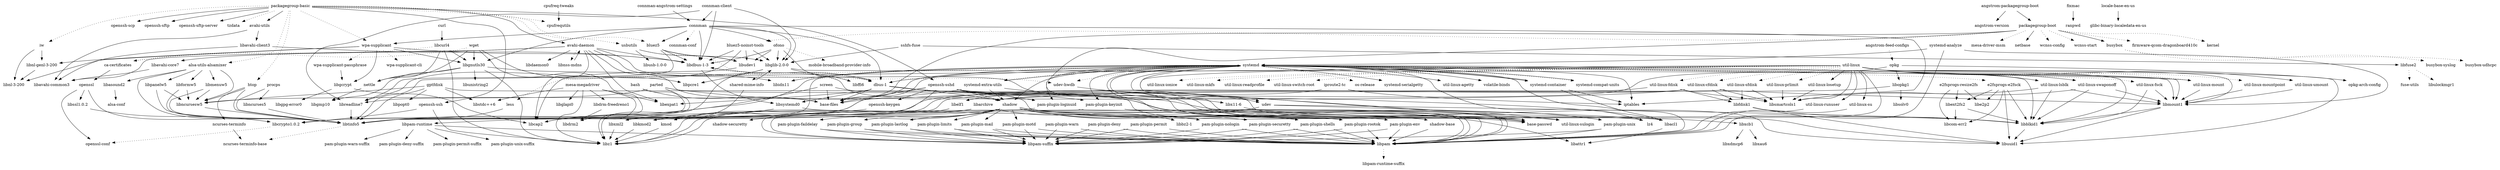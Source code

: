 digraph depends {
    node [shape=plaintext]
"alsa-utils-alsamixer" -> "libasound2"
"alsa-utils-alsamixer" -> "libformw5"
"alsa-utils-alsamixer" -> "libmenuw5"
"alsa-utils-alsamixer" -> "libncursesw5"
"alsa-utils-alsamixer" -> "libpanelw5"
"alsa-utils-alsamixer" -> "libtinfo5"
"angstrom-feed-configs" -> "opkg" [style=dotted]
"angstrom-packagegroup-boot" -> "angstrom-version"
"angstrom-packagegroup-boot" -> "packagegroup-boot"
"avahi-daemon" -> "base-files"
"avahi-daemon" -> "base-passwd"
"avahi-daemon" -> "libavahi-common3"
"avahi-daemon" -> "libavahi-core7"
"avahi-daemon" -> "libcap2"
"avahi-daemon" -> "libdaemon0"
"avahi-daemon" -> "libdbus-1-3"
"avahi-daemon" -> "libexpat1"
"avahi-daemon" -> "libnss-mdns" [style=dotted]
"avahi-daemon" -> "shadow"
"avahi-utils" -> "libavahi-client3"
"avahi-utils" -> "libavahi-common3"
"bash" -> "base-files"
"bash" -> "libtinfo5"
"bluez5" -> "libdbus-1-3"
"bluez5" -> "libglib-2.0-0"
"bluez5" -> "libreadline7"
"bluez5" -> "libudev1"
"bluez5-noinst-tools" -> "libdbus-1-3"
"bluez5-noinst-tools" -> "libglib-2.0-0"
"bluez5-noinst-tools" -> "libreadline7"
"bluez5-noinst-tools" -> "libudev1"
"busybox" -> "busybox-syslog" [style=dotted]
"busybox" -> "busybox-udhcpc" [style=dotted]
"ca-certificates" -> "openssl"
"connman-angstrom-settings" -> "connman"
"connman" -> "bluez5"
"connman-client" -> "connman"
"connman-client" -> "libdbus-1-3"
"connman-client" -> "libglib-2.0-0"
"connman-client" -> "libreadline7"
"connman" -> "connman-conf" [style=dotted]
"connman" -> "dbus-1"
"connman" -> "iptables"
"connman" -> "libdbus-1-3"
"connman" -> "libglib-2.0-0"
"connman" -> "libgnutls30"
"connman" -> "ofono"
"connman" -> "wpa-supplicant"
"cpufreq-tweaks" -> "cpufrequtils"
"curl" -> "libcurl4"
"dbus-1" -> "base-files"
"dbus-1" -> "base-passwd"
"dbus-1" -> "libdbus-1-3"
"dbus-1" -> "libexpat1"
"dbus-1" -> "libsystemd0"
"dbus-1" -> "libx11-6"
"dbus-1" -> "shadow"
"e2fsprogs-e2fsck" -> "libblkid1"
"e2fsprogs-e2fsck" -> "libcom-err2"
"e2fsprogs-e2fsck" -> "libe2p2"
"e2fsprogs-e2fsck" -> "libext2fs2"
"e2fsprogs-e2fsck" -> "libuuid1"
"e2fsprogs-resize2fs" -> "libcom-err2"
"e2fsprogs-resize2fs" -> "libe2p2"
"e2fsprogs-resize2fs" -> "libext2fs2"
"fixmac" -> "ranpwd"
"gptfdisk" -> "libncursesw5"
"gptfdisk" -> "libpopt0"
"gptfdisk" -> "libstdc++6"
"gptfdisk" -> "libtinfo5"
"gptfdisk" -> "libuuid1"
"htop" -> "libncursesw5"
"htop" -> "libtinfo5"
"htop" -> "ncurses-terminfo"
"iproute2-tc" -> "iptables"
"iproute2-tc" -> "libelf1"
"iw" -> "libnl-3-200"
"iw" -> "libnl-genl-3-200"
"kmod" -> "libz1"
"less" -> "libtinfo5"
"libacl1" -> "libattr1"
"libarchive" -> "libbz2-1"
"libarchive" -> "libxml2"
"libarchive" -> "libz1"
"libasound2" -> "alsa-conf"
"libavahi-client3" -> "libavahi-common3"
"libavahi-client3" -> "libdbus-1-3"
"libavahi-core7" -> "libavahi-common3"
"libblkid1" -> "libuuid1"
"libcrypto1.0.2" -> "openssl-conf" [style=dotted]
"libcurl4" -> "ca-certificates" [style=dotted]
"libcurl4" -> "libgnutls30"
"libcurl4" -> "libz1"
"libcurl4" -> "nettle"
"libdbus-1-3" -> "dbus-1" [style=dotted]
"libdbus-1-3" -> "libsystemd0"
"libdrm-freedreno1" -> "libdrm2"
"libelf1" -> "libz1"
"libext2fs2" -> "libblkid1"
"libext2fs2" -> "libcom-err2"
"libfdisk1" -> "libblkid1"
"libfdisk1" -> "libuuid1"
"libformw5" -> "libncursesw5"
"libformw5" -> "libtinfo5"
"libfuse2" -> "fuse-utils" [style=dotted]
"libfuse2" -> "libulockmgr1" [style=dotted]
"libgcrypt" -> "libcap2"
"libgcrypt" -> "libgpg-error0"
"libglib-2.0-0" -> "libffi6"
"libglib-2.0-0" -> "libmount1"
"libglib-2.0-0" -> "libpcre1"
"libglib-2.0-0" -> "libz1"
"libglib-2.0-0" -> "shared-mime-info" [style=dotted]
"libgnutls30" -> "libgmp10"
"libgnutls30" -> "libidn11"
"libgnutls30" -> "libunistring2"
"libgnutls30" -> "libz1"
"libgnutls30" -> "nettle"
"libkmod2" -> "libz1"
"libmenuw5" -> "libncursesw5"
"libmenuw5" -> "libtinfo5"
"libmount1" -> "libblkid1"
"libmount1" -> "libuuid1"
"libncurses5" -> "libtinfo5"
"libncursesw5" -> "libtinfo5"
"libnl-genl-3-200" -> "libnl-3-200"
"libnss-mdns" -> "avahi-daemon"
"libopkg1" -> "libarchive"
"libopkg1" -> "libsolv0"
"libpam" -> "libpam-runtime-suffix" [style=dotted]
"libpam-runtime" -> "libpam-suffix"
"libpam-runtime" -> "pam-plugin-deny-suffix"
"libpam-runtime" -> "pam-plugin-permit-suffix"
"libpam-runtime" -> "pam-plugin-unix-suffix"
"libpam-runtime" -> "pam-plugin-warn-suffix"
"libpanelw5" -> "libncursesw5"
"libpanelw5" -> "libtinfo5"
"libreadline7" -> "libtinfo5"
"libssl1.0.2" -> "libcrypto1.0.2"
"libsystemd0" -> "libcap2"
"libsystemd0" -> "lz4"
"libtinfo5" -> "ncurses-terminfo-base" [style=dotted]
"libudev1" -> "libcap2"
"libx11-6" -> "libxcb1"
"libxcb1" -> "libxau6"
"libxcb1" -> "libxdmcp6"
"libxml2" -> "libz1"
"locale-base-en-us" -> "glibc-binary-localedata-en-us"
"mesa-megadriver" -> "libdrm2"
"mesa-megadriver" -> "libdrm-freedreno1"
"mesa-megadriver" -> "libexpat1"
"mesa-megadriver" -> "libglapi0"
"mesa-megadriver" -> "libstdc++6"
"mesa-megadriver" -> "libz1"
"ncurses-terminfo" -> "ncurses-terminfo-base"
"nettle" -> "libgmp10"
"ofono" -> "dbus-1"
"ofono" -> "libdbus-1-3"
"ofono" -> "libglib-2.0-0"
"ofono" -> "libudev1"
"ofono" -> "mobile-broadband-provider-info" [style=dotted]
"openssh-keygen" -> "libcrypto1.0.2"
"openssh-sshd" -> "base-files"
"openssh-sshd" -> "base-passwd"
"openssh-sshd" -> "libcrypto1.0.2"
"openssh-sshd" -> "libpam"
"openssh-sshd" -> "libz1"
"openssh-sshd" -> "openssh-keygen"
"openssh-sshd" -> "pam-plugin-keyinit"
"openssh-sshd" -> "pam-plugin-loginuid"
"openssh-sshd" -> "shadow"
"openssh-ssh" -> "libcrypto1.0.2"
"openssh-ssh" -> "libz1"
"openssl" -> "libcrypto1.0.2"
"openssl" -> "libssl1.0.2"
"openssl" -> "openssl-conf"
"opkg" -> "libarchive"
"opkg" -> "libopkg1"
"opkg" -> "opkg-arch-config"
"packagegroup-basic" -> "alsa-utils-alsamixer" [style=dotted]
"packagegroup-basic" -> "avahi-daemon"
"packagegroup-basic" -> "avahi-utils"
"packagegroup-basic" -> "bluez5" [style=dotted]
"packagegroup-basic" -> "cpufrequtils" [style=dotted]
"packagegroup-basic" -> "htop" [style=dotted]
"packagegroup-basic" -> "iw" [style=dotted]
"packagegroup-basic" -> "openssh-scp"
"packagegroup-basic" -> "openssh-sftp"
"packagegroup-basic" -> "openssh-sftp-server"
"packagegroup-basic" -> "openssh-ssh"
"packagegroup-basic" -> "openssh-sshd"
"packagegroup-basic" -> "tzdata" [style=dotted]
"packagegroup-basic" -> "usbutils" [style=dotted]
"packagegroup-basic" -> "wpa-supplicant" [style=dotted]
"packagegroup-boot" -> "base-files"
"packagegroup-boot" -> "base-passwd"
"packagegroup-boot" -> "bluez5-noinst-tools" [style=dotted]
"packagegroup-boot" -> "busybox"
"packagegroup-boot" -> "firmware-qcom-dragonboard410c" [style=dotted]
"packagegroup-boot" -> "kernel" [style=dotted]
"packagegroup-boot" -> "mesa-driver-msm" [style=dotted]
"packagegroup-boot" -> "netbase"
"packagegroup-boot" -> "wcnss-config" [style=dotted]
"packagegroup-boot" -> "wcnss-start" [style=dotted]
"pam-plugin-deny" -> "libpam"
"pam-plugin-deny" -> "libpam-suffix"
"pam-plugin-env" -> "libpam"
"pam-plugin-env" -> "libpam-suffix"
"pam-plugin-faildelay" -> "libpam"
"pam-plugin-faildelay" -> "libpam-suffix"
"pam-plugin-group" -> "libpam"
"pam-plugin-group" -> "libpam-suffix"
"pam-plugin-keyinit" -> "libpam"
"pam-plugin-keyinit" -> "libpam-suffix"
"pam-plugin-lastlog" -> "libpam"
"pam-plugin-lastlog" -> "libpam-suffix"
"pam-plugin-limits" -> "libpam"
"pam-plugin-limits" -> "libpam-suffix"
"pam-plugin-loginuid" -> "libpam"
"pam-plugin-loginuid" -> "libpam-suffix"
"pam-plugin-mail" -> "libpam"
"pam-plugin-mail" -> "libpam-suffix"
"pam-plugin-motd" -> "libpam"
"pam-plugin-motd" -> "libpam-suffix"
"pam-plugin-nologin" -> "libpam"
"pam-plugin-nologin" -> "libpam-suffix"
"pam-plugin-permit" -> "libpam"
"pam-plugin-permit" -> "libpam-suffix"
"pam-plugin-rootok" -> "libpam"
"pam-plugin-rootok" -> "libpam-suffix"
"pam-plugin-securetty" -> "libpam"
"pam-plugin-securetty" -> "libpam-suffix"
"pam-plugin-shells" -> "libpam"
"pam-plugin-shells" -> "libpam-suffix"
"pam-plugin-unix" -> "libpam"
"pam-plugin-unix" -> "libpam-suffix"
"pam-plugin-warn" -> "libpam"
"pam-plugin-warn" -> "libpam-suffix"
"parted" -> "libblkid1"
"parted" -> "libreadline7"
"parted" -> "libtinfo5"
"parted" -> "libuuid1"
"procps" -> "libncurses5"
"procps" -> "libtinfo5"
"screen" -> "base-files"
"screen" -> "libpam"
"screen" -> "libtinfo5"
"shadow-base" -> "libpam"
"shadow" -> "base-passwd"
"shadow" -> "libattr1"
"shadow" -> "libpam"
"shadow" -> "libpam-runtime"
"shadow" -> "pam-plugin-env"
"shadow" -> "pam-plugin-faildelay"
"shadow" -> "pam-plugin-group"
"shadow" -> "pam-plugin-lastlog"
"shadow" -> "pam-plugin-limits"
"shadow" -> "pam-plugin-mail"
"shadow" -> "pam-plugin-motd"
"shadow" -> "pam-plugin-nologin"
"shadow" -> "pam-plugin-rootok"
"shadow" -> "pam-plugin-securetty"
"shadow" -> "pam-plugin-shells"
"shadow" -> "shadow-base"
"shadow" -> "shadow-securetty"
"shadow" -> "util-linux-sulogin"
"shared-mime-info" -> "libglib-2.0-0"
"shared-mime-info" -> "libxml2"
"sshfs-fuse" -> "libfuse2"
"sshfs-fuse" -> "libglib-2.0-0"
"systemd-analyze" -> "libmount1"
"systemd-analyze" -> "libpam"
"systemd-analyze" -> "systemd"
"systemd" -> "base-files"
"systemd" -> "base-passwd"
"systemd-compat-units" -> "systemd"
"systemd-container" -> "iptables"
"systemd-container" -> "libacl1"
"systemd-container" -> "systemd"
"systemd" -> "dbus-1"
"systemd" -> "e2fsprogs-e2fsck" [style=dotted]
"systemd-extra-utils" -> "base-files"
"systemd-extra-utils" -> "base-passwd"
"systemd-extra-utils" -> "shadow"
"systemd-extra-utils" -> "systemd"
"systemd" -> "iptables"
"systemd" -> "kmod"
"systemd" -> "less" [style=dotted]
"systemd" -> "libacl1"
"systemd" -> "libblkid1"
"systemd" -> "libcap2"
"systemd" -> "libidn11"
"systemd" -> "libkmod2"
"systemd" -> "libmount1"
"systemd" -> "libpam"
"systemd" -> "lz4"
"systemd" -> "os-release" [style=dotted]
"systemd" -> "pam-plugin-keyinit"
"systemd" -> "pam-plugin-loginuid"
"systemd" -> "pam-plugin-unix"
"systemd" -> "shadow"
"systemd" -> "systemd-compat-units" [style=dotted]
"systemd" -> "systemd-container"
"systemd" -> "systemd-extra-utils" [style=dotted]
"systemd" -> "systemd-serialgetty"
"systemd" -> "udev"
"systemd" -> "udev-hwdb" [style=dotted]
"systemd" -> "util-linux-agetty"
"systemd" -> "util-linux-fsck" [style=dotted]
"systemd" -> "util-linux-mount"
"systemd" -> "volatile-binds"
"udev-hwdb" -> "udev"
"udev" -> "libacl1"
"udev" -> "libblkid1"
"udev" -> "libkmod2"
"usbutils" -> "libudev1"
"usbutils" -> "libusb-1.0-0"
"usbutils" -> "udev-hwdb" [style=dotted]
"util-linux-cfdisk" -> "libfdisk1"
"util-linux-cfdisk" -> "libmount1"
"util-linux-cfdisk" -> "libncursesw5"
"util-linux-cfdisk" -> "libsmartcols1"
"util-linux-cfdisk" -> "libtinfo5"
"util-linux-fdisk" -> "libfdisk1"
"util-linux-fdisk" -> "libsmartcols1"
"util-linux-fdisk" -> "libtinfo5"
"util-linux-fsck" -> "libblkid1"
"util-linux-fsck" -> "libmount1"
"util-linux" -> "libblkid1"
"util-linux" -> "libmount1"
"util-linux" -> "libpam"
"util-linux" -> "libsmartcols1"
"util-linux" -> "libtinfo5"
"util-linux" -> "libuuid1"
"util-linux-losetup" -> "libsmartcols1"
"util-linux-lsblk" -> "libblkid1"
"util-linux-lsblk" -> "libmount1"
"util-linux-lsblk" -> "libsmartcols1"
"util-linux-mount" -> "libmount1"
"util-linux-mountpoint" -> "libmount1"
"util-linux-prlimit" -> "libsmartcols1"
"util-linux-runuser" -> "libpam"
"util-linux-sfdisk" -> "libfdisk1"
"util-linux-sfdisk" -> "libsmartcols1"
"util-linux-sfdisk" -> "libtinfo5"
"util-linux-su" -> "libpam"
"util-linux-swaponoff" -> "libblkid1"
"util-linux-swaponoff" -> "libmount1"
"util-linux-swaponoff" -> "libsmartcols1"
"util-linux-umount" -> "libmount1"
"util-linux" -> "util-linux-cfdisk" [style=dotted]
"util-linux" -> "util-linux-fdisk" [style=dotted]
"util-linux" -> "util-linux-ionice" [style=dotted]
"util-linux" -> "util-linux-losetup"
"util-linux" -> "util-linux-lsblk"
"util-linux" -> "util-linux-mkfs" [style=dotted]
"util-linux" -> "util-linux-mountpoint" [style=dotted]
"util-linux" -> "util-linux-mount" [style=dotted]
"util-linux" -> "util-linux-prlimit" [style=dotted]
"util-linux" -> "util-linux-readprofile" [style=dotted]
"util-linux" -> "util-linux-runuser"
"util-linux" -> "util-linux-sfdisk" [style=dotted]
"util-linux" -> "util-linux-su"
"util-linux" -> "util-linux-sulogin"
"util-linux" -> "util-linux-swaponoff"
"util-linux" -> "util-linux-switch-root" [style=dotted]
"util-linux" -> "util-linux-umount"
"wget" -> "ca-certificates" [style=dotted]
"wget" -> "libgnutls30"
"wget" -> "libpcre1"
"wget" -> "libz1"
"wget" -> "nettle"
"wpa-supplicant" -> "libdbus-1-3"
"wpa-supplicant" -> "libgcrypt"
"wpa-supplicant" -> "libgnutls30"
"wpa-supplicant" -> "libnl-3-200"
"wpa-supplicant" -> "libnl-genl-3-200"
"wpa-supplicant-passphrase" -> "libgcrypt"
"wpa-supplicant" -> "wpa-supplicant-cli" [style=dotted]
"wpa-supplicant" -> "wpa-supplicant-passphrase" [style=dotted]
}
